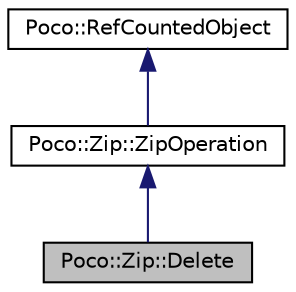 digraph "Poco::Zip::Delete"
{
 // LATEX_PDF_SIZE
  edge [fontname="Helvetica",fontsize="10",labelfontname="Helvetica",labelfontsize="10"];
  node [fontname="Helvetica",fontsize="10",shape=record];
  Node1 [label="Poco::Zip::Delete",height=0.2,width=0.4,color="black", fillcolor="grey75", style="filled", fontcolor="black",tooltip="Delete Operation removes an entry from a Zip."];
  Node2 -> Node1 [dir="back",color="midnightblue",fontsize="10",style="solid"];
  Node2 [label="Poco::Zip::ZipOperation",height=0.2,width=0.4,color="black", fillcolor="white", style="filled",URL="$classPoco_1_1Zip_1_1ZipOperation.html",tooltip="Abstract super class for operations on individual zip entries."];
  Node3 -> Node2 [dir="back",color="midnightblue",fontsize="10",style="solid"];
  Node3 [label="Poco::RefCountedObject",height=0.2,width=0.4,color="black", fillcolor="white", style="filled",URL="$classPoco_1_1RefCountedObject.html",tooltip=" "];
}
